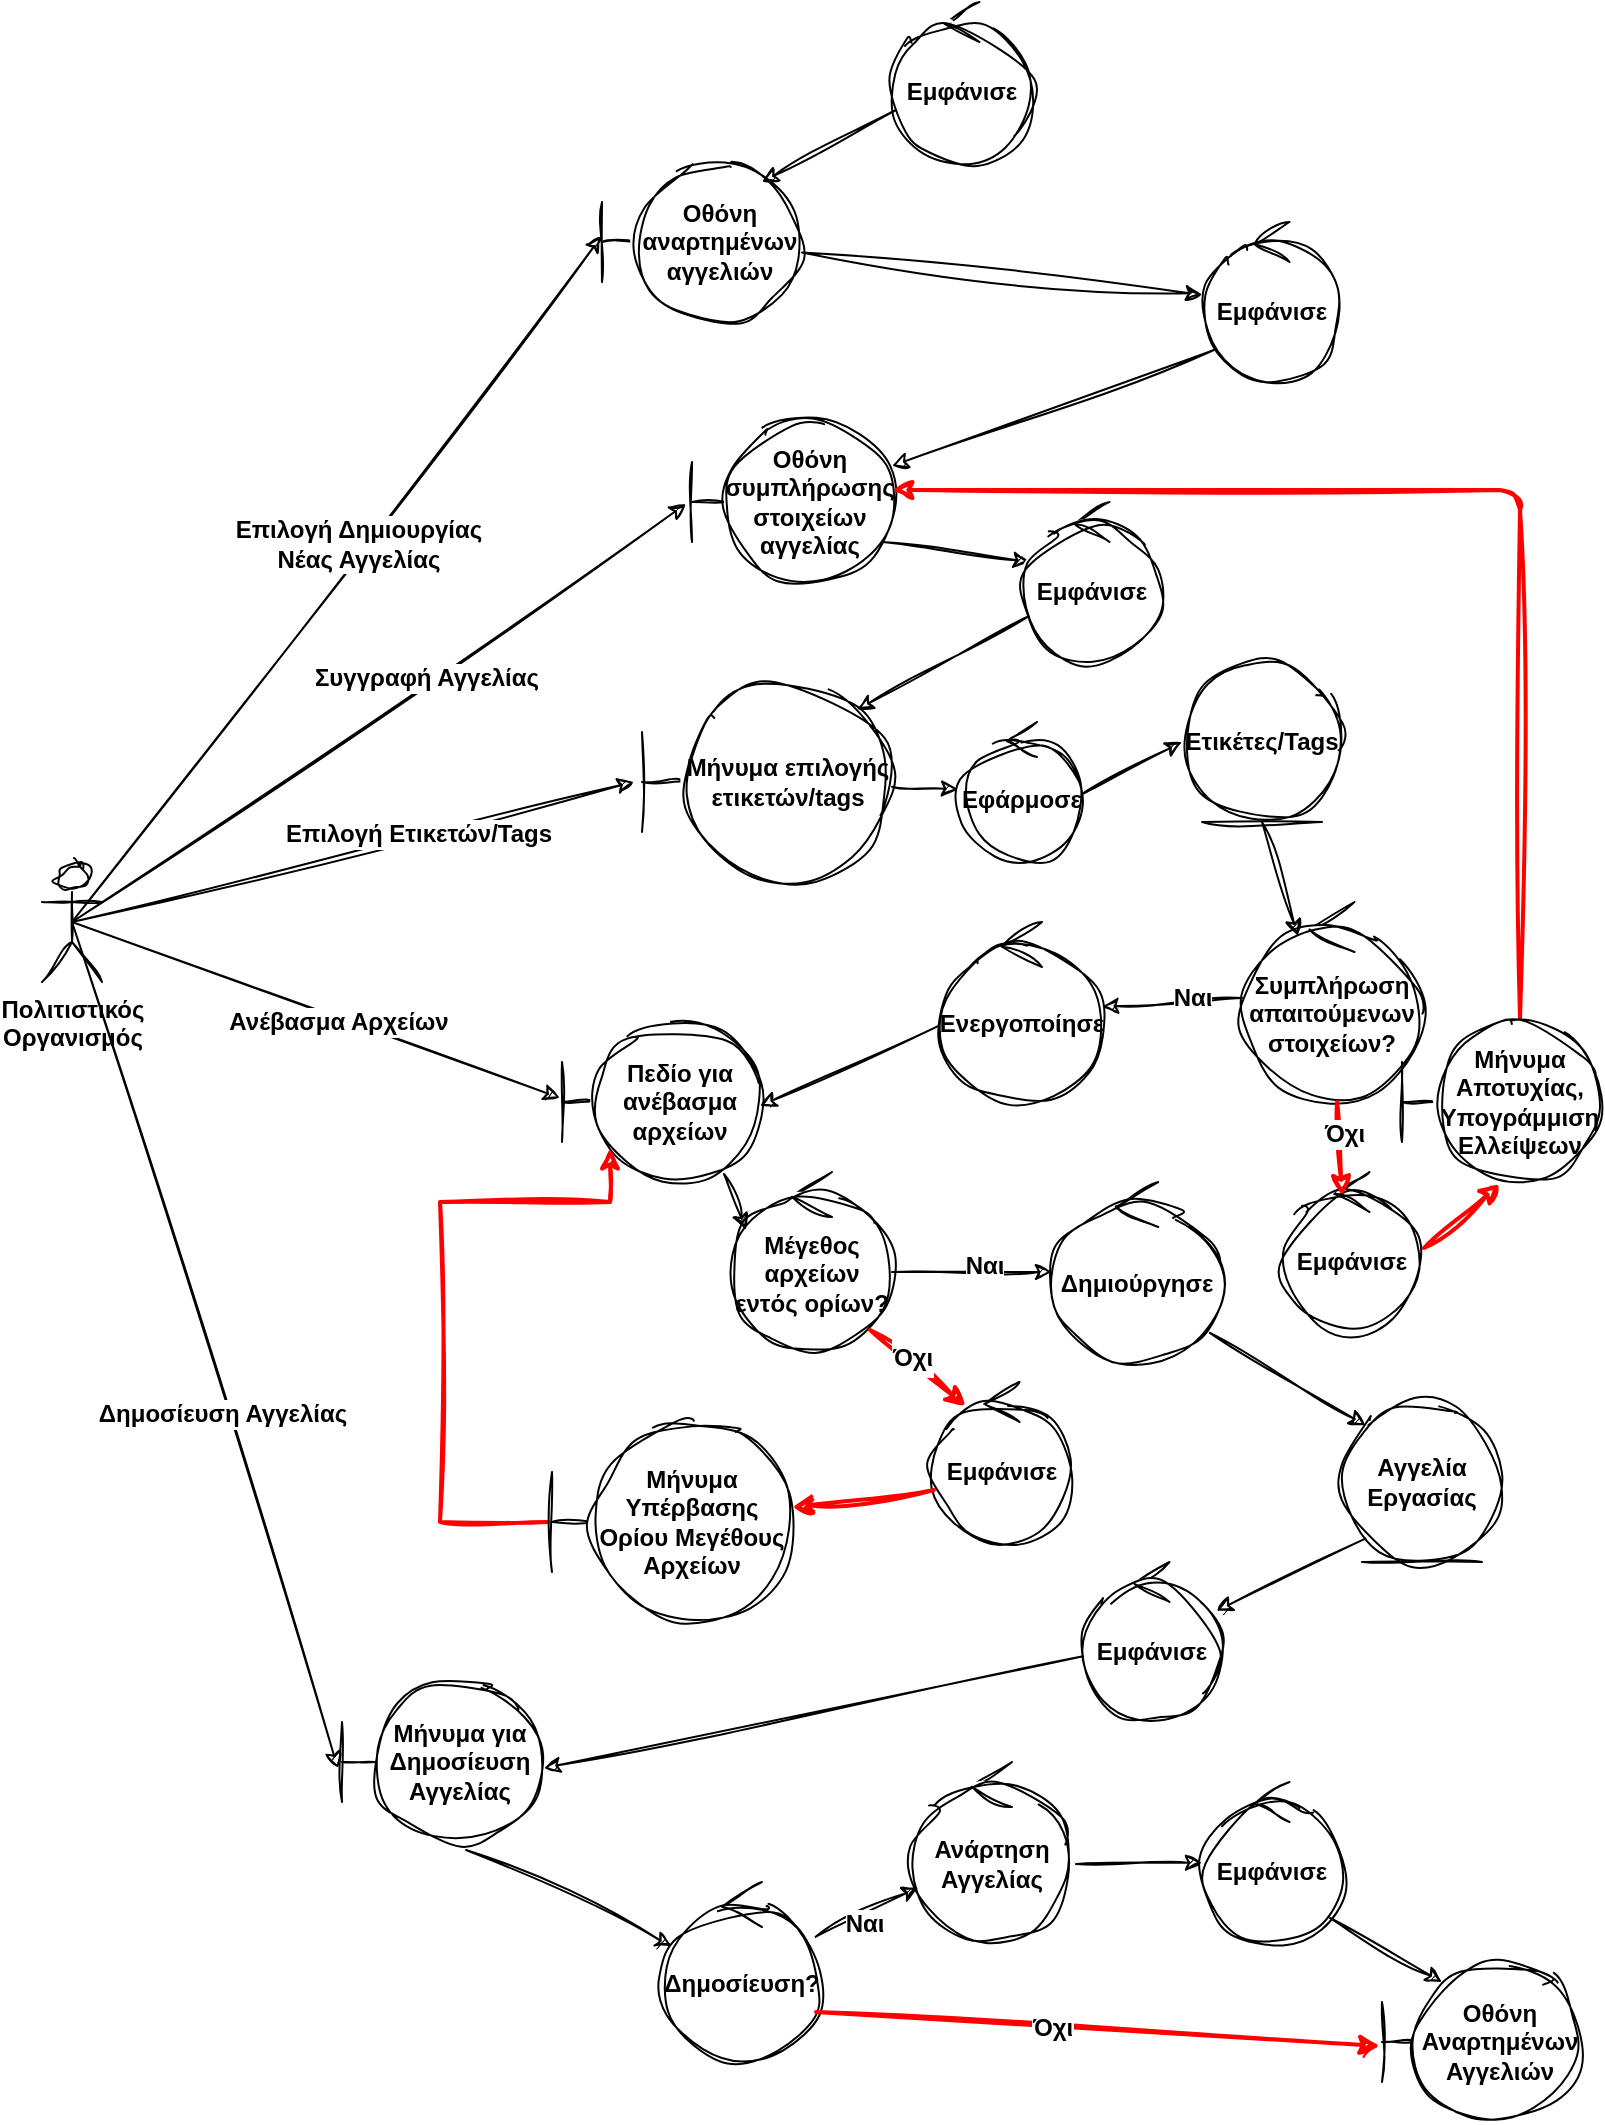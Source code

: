 <mxfile version="21.1.8" type="device">
  <diagram name="Page-1" id="hE9ssMhjJrDO1SPnjomx">
    <mxGraphModel dx="1434" dy="707" grid="1" gridSize="10" guides="1" tooltips="1" connect="1" arrows="1" fold="1" page="1" pageScale="1" pageWidth="850" pageHeight="1100" math="0" shadow="0">
      <root>
        <mxCell id="0" />
        <mxCell id="1" parent="0" />
        <mxCell id="BGifTTCd_8eWKmfKLKCY-4" value="Πολιτιστικός &lt;br&gt;Οργανισμός" style="shape=umlActor;verticalLabelPosition=bottom;verticalAlign=top;html=1;outlineConnect=0;rounded=1;labelBackgroundColor=default;sketch=1;curveFitting=1;jiggle=2;fontStyle=1;labelBorderColor=none;" parent="1" vertex="1">
          <mxGeometry x="50" y="450" width="30" height="60" as="geometry" />
        </mxCell>
        <mxCell id="BGifTTCd_8eWKmfKLKCY-9" value="Οθόνη αναρτημένων αγγελιών" style="shape=umlBoundary;whiteSpace=wrap;html=1;rounded=1;labelBackgroundColor=none;sketch=1;curveFitting=1;jiggle=2;fontStyle=1;labelBorderColor=none;" parent="1" vertex="1">
          <mxGeometry x="330" y="100" width="100" height="80" as="geometry" />
        </mxCell>
        <mxCell id="BGifTTCd_8eWKmfKLKCY-11" value="" style="endArrow=classic;html=1;rounded=1;exitX=0.5;exitY=0.5;exitDx=0;exitDy=0;exitPerimeter=0;entryX=0;entryY=0.463;entryDx=0;entryDy=0;entryPerimeter=0;labelBackgroundColor=none;fontColor=default;sketch=1;curveFitting=1;jiggle=2;fontStyle=1;labelBorderColor=none;" parent="1" source="BGifTTCd_8eWKmfKLKCY-4" target="BGifTTCd_8eWKmfKLKCY-9" edge="1">
          <mxGeometry width="50" height="50" relative="1" as="geometry">
            <mxPoint x="670" y="350" as="sourcePoint" />
            <mxPoint x="720" y="300" as="targetPoint" />
          </mxGeometry>
        </mxCell>
        <mxCell id="BGifTTCd_8eWKmfKLKCY-17" value="&lt;span style=&quot;font-size: 12px;&quot;&gt;Επιλογή Δημιουργίας&lt;br&gt;Νέας Αγγελίας&lt;br&gt;&lt;/span&gt;" style="edgeLabel;html=1;align=center;verticalAlign=middle;resizable=0;points=[];rounded=1;labelBackgroundColor=default;sketch=1;curveFitting=1;jiggle=2;fontStyle=1;labelBorderColor=none;" parent="BGifTTCd_8eWKmfKLKCY-11" vertex="1" connectable="0">
          <mxGeometry x="0.135" y="2" relative="1" as="geometry">
            <mxPoint x="-6" y="7" as="offset" />
          </mxGeometry>
        </mxCell>
        <mxCell id="BGifTTCd_8eWKmfKLKCY-12" value="Εμφάνισε" style="ellipse;shape=umlControl;whiteSpace=wrap;html=1;rounded=1;labelBackgroundColor=none;sketch=1;curveFitting=1;jiggle=2;fontStyle=1;labelBorderColor=none;" parent="1" vertex="1">
          <mxGeometry x="475" y="20" width="70" height="80" as="geometry" />
        </mxCell>
        <mxCell id="BGifTTCd_8eWKmfKLKCY-13" value="" style="endArrow=classic;html=1;rounded=1;exitX=0.029;exitY=0.675;exitDx=0;exitDy=0;exitPerimeter=0;labelBackgroundColor=none;fontColor=default;sketch=1;curveFitting=1;jiggle=2;fontStyle=1;labelBorderColor=none;" parent="1" source="BGifTTCd_8eWKmfKLKCY-12" edge="1">
          <mxGeometry width="50" height="50" relative="1" as="geometry">
            <mxPoint x="810" y="390" as="sourcePoint" />
            <mxPoint x="410" y="110" as="targetPoint" />
          </mxGeometry>
        </mxCell>
        <mxCell id="BGifTTCd_8eWKmfKLKCY-18" value="Εμφάνισε" style="ellipse;shape=umlControl;whiteSpace=wrap;html=1;rounded=1;labelBackgroundColor=none;sketch=1;curveFitting=1;jiggle=2;fontStyle=1;labelBorderColor=none;" parent="1" vertex="1">
          <mxGeometry x="630" y="130" width="70" height="80" as="geometry" />
        </mxCell>
        <mxCell id="BGifTTCd_8eWKmfKLKCY-19" value="" style="endArrow=classic;html=1;rounded=1;labelBackgroundColor=none;fontColor=default;sketch=1;curveFitting=1;jiggle=2;fontStyle=1;labelBorderColor=none;" parent="1" source="BGifTTCd_8eWKmfKLKCY-9" target="BGifTTCd_8eWKmfKLKCY-18" edge="1">
          <mxGeometry width="50" height="50" relative="1" as="geometry">
            <mxPoint x="740" y="360" as="sourcePoint" />
            <mxPoint x="790" y="310" as="targetPoint" />
          </mxGeometry>
        </mxCell>
        <mxCell id="BGifTTCd_8eWKmfKLKCY-20" value="Οθόνη συμπλήρωσης στοιχείων αγγελίας" style="shape=umlBoundary;whiteSpace=wrap;html=1;rounded=1;labelBackgroundColor=none;sketch=1;curveFitting=1;jiggle=2;fontStyle=1;labelBorderColor=none;" parent="1" vertex="1">
          <mxGeometry x="375" y="230" width="100" height="80" as="geometry" />
        </mxCell>
        <mxCell id="BGifTTCd_8eWKmfKLKCY-21" value="" style="endArrow=classic;html=1;rounded=1;exitX=0.086;exitY=0.8;exitDx=0;exitDy=0;exitPerimeter=0;labelBackgroundColor=none;fontColor=default;sketch=1;curveFitting=1;jiggle=2;fontStyle=1;labelBorderColor=none;" parent="1" source="BGifTTCd_8eWKmfKLKCY-18" target="BGifTTCd_8eWKmfKLKCY-20" edge="1">
          <mxGeometry width="50" height="50" relative="1" as="geometry">
            <mxPoint x="680" y="340" as="sourcePoint" />
            <mxPoint x="730" y="290" as="targetPoint" />
          </mxGeometry>
        </mxCell>
        <mxCell id="BGifTTCd_8eWKmfKLKCY-23" value="" style="endArrow=classic;html=1;rounded=1;exitX=0.5;exitY=0.5;exitDx=0;exitDy=0;exitPerimeter=0;entryX=-0.03;entryY=0.513;entryDx=0;entryDy=0;entryPerimeter=0;labelBackgroundColor=none;fontColor=default;sketch=1;curveFitting=1;jiggle=2;fontStyle=1;labelBorderColor=none;" parent="1" source="BGifTTCd_8eWKmfKLKCY-4" target="BGifTTCd_8eWKmfKLKCY-20" edge="1">
          <mxGeometry width="50" height="50" relative="1" as="geometry">
            <mxPoint x="680" y="340" as="sourcePoint" />
            <mxPoint x="730" y="290" as="targetPoint" />
          </mxGeometry>
        </mxCell>
        <mxCell id="BGifTTCd_8eWKmfKLKCY-24" value="&lt;font style=&quot;font-size: 12px;&quot;&gt;Συγγραφή Αγγελίας&lt;/font&gt;" style="edgeLabel;html=1;align=center;verticalAlign=middle;resizable=0;points=[];rounded=1;labelBackgroundColor=default;sketch=1;curveFitting=1;jiggle=2;fontStyle=1;labelBorderColor=none;" parent="BGifTTCd_8eWKmfKLKCY-23" vertex="1" connectable="0">
          <mxGeometry x="0.157" y="2" relative="1" as="geometry">
            <mxPoint as="offset" />
          </mxGeometry>
        </mxCell>
        <mxCell id="BGifTTCd_8eWKmfKLKCY-26" value="Μήνυμα επιλογής ετικετών/tags" style="shape=umlBoundary;whiteSpace=wrap;html=1;rounded=1;labelBackgroundColor=none;sketch=1;curveFitting=1;jiggle=2;fontStyle=1;labelBorderColor=none;" parent="1" vertex="1">
          <mxGeometry x="350" y="360" width="125" height="100" as="geometry" />
        </mxCell>
        <mxCell id="BGifTTCd_8eWKmfKLKCY-28" value="" style="endArrow=classic;html=1;rounded=1;exitX=0.95;exitY=0.75;exitDx=0;exitDy=0;exitPerimeter=0;entryX=0.057;entryY=0.375;entryDx=0;entryDy=0;entryPerimeter=0;labelBackgroundColor=none;fontColor=default;sketch=1;curveFitting=1;jiggle=2;fontStyle=1;labelBorderColor=none;" parent="1" source="BGifTTCd_8eWKmfKLKCY-20" target="BGifTTCd_8eWKmfKLKCY-40" edge="1">
          <mxGeometry width="50" height="50" relative="1" as="geometry">
            <mxPoint x="581.97" y="370" as="sourcePoint" />
            <mxPoint x="560" y="300" as="targetPoint" />
          </mxGeometry>
        </mxCell>
        <mxCell id="BGifTTCd_8eWKmfKLKCY-29" value="" style="endArrow=classic;html=1;rounded=1;entryX=-0.032;entryY=0.5;entryDx=0;entryDy=0;entryPerimeter=0;exitX=0.5;exitY=0.5;exitDx=0;exitDy=0;exitPerimeter=0;labelBackgroundColor=none;fontColor=default;sketch=1;curveFitting=1;jiggle=2;fontStyle=1;labelBorderColor=none;" parent="1" source="BGifTTCd_8eWKmfKLKCY-4" target="BGifTTCd_8eWKmfKLKCY-26" edge="1">
          <mxGeometry width="50" height="50" relative="1" as="geometry">
            <mxPoint x="360" y="550" as="sourcePoint" />
            <mxPoint x="410" y="500" as="targetPoint" />
          </mxGeometry>
        </mxCell>
        <mxCell id="BGifTTCd_8eWKmfKLKCY-30" value="&lt;font style=&quot;font-size: 12px;&quot;&gt;Επιλογή Ετικετών/Tags&lt;/font&gt;" style="edgeLabel;html=1;align=center;verticalAlign=middle;resizable=0;points=[];rounded=1;labelBackgroundColor=default;sketch=1;curveFitting=1;jiggle=2;fontStyle=1;labelBorderColor=none;" parent="BGifTTCd_8eWKmfKLKCY-29" vertex="1" connectable="0">
          <mxGeometry x="0.233" y="1" relative="1" as="geometry">
            <mxPoint as="offset" />
          </mxGeometry>
        </mxCell>
        <mxCell id="BGifTTCd_8eWKmfKLKCY-31" value="Συμπλήρωση απαιτούμενων στοιχείων?" style="ellipse;shape=umlControl;whiteSpace=wrap;html=1;rounded=1;labelBackgroundColor=none;sketch=1;curveFitting=1;jiggle=2;fontStyle=1;labelBorderColor=none;" parent="1" vertex="1">
          <mxGeometry x="650" y="470" width="90" height="100" as="geometry" />
        </mxCell>
        <mxCell id="BGifTTCd_8eWKmfKLKCY-32" value="" style="endArrow=classic;html=1;rounded=1;labelBackgroundColor=none;fontColor=default;sketch=1;curveFitting=1;jiggle=2;fontStyle=1;labelBorderColor=none;entryX=-0.033;entryY=0.48;entryDx=0;entryDy=0;entryPerimeter=0;" parent="1" source="BGifTTCd_8eWKmfKLKCY-26" target="zKwYNfhKX217E5rTL9SB-1" edge="1">
          <mxGeometry width="50" height="50" relative="1" as="geometry">
            <mxPoint x="360" y="530" as="sourcePoint" />
            <mxPoint x="510" y="420" as="targetPoint" />
          </mxGeometry>
        </mxCell>
        <mxCell id="BGifTTCd_8eWKmfKLKCY-33" value="Πεδίο για ανέβασμα αρχείων" style="shape=umlBoundary;whiteSpace=wrap;html=1;rounded=1;labelBackgroundColor=none;sketch=1;curveFitting=1;jiggle=2;fontStyle=1;labelBorderColor=none;" parent="1" vertex="1">
          <mxGeometry x="310" y="530" width="100" height="80" as="geometry" />
        </mxCell>
        <mxCell id="BGifTTCd_8eWKmfKLKCY-34" value="" style="endArrow=classic;html=1;rounded=1;exitX=0;exitY=0.48;exitDx=0;exitDy=0;exitPerimeter=0;labelBackgroundColor=none;fontColor=default;sketch=1;curveFitting=1;jiggle=2;fontStyle=1;labelBorderColor=none;" parent="1" source="BGifTTCd_8eWKmfKLKCY-31" target="BGifTTCd_8eWKmfKLKCY-38" edge="1">
          <mxGeometry width="50" height="50" relative="1" as="geometry">
            <mxPoint x="360" y="430" as="sourcePoint" />
            <mxPoint x="500" y="480" as="targetPoint" />
          </mxGeometry>
        </mxCell>
        <mxCell id="BGifTTCd_8eWKmfKLKCY-35" value="&lt;font style=&quot;font-size: 12px;&quot;&gt;Ναι&lt;/font&gt;" style="edgeLabel;html=1;align=center;verticalAlign=middle;resizable=0;points=[];rounded=1;labelBackgroundColor=default;sketch=1;curveFitting=1;jiggle=2;fontStyle=1;labelBorderColor=none;" parent="BGifTTCd_8eWKmfKLKCY-34" vertex="1" connectable="0">
          <mxGeometry x="-0.283" y="-2" relative="1" as="geometry">
            <mxPoint as="offset" />
          </mxGeometry>
        </mxCell>
        <mxCell id="BGifTTCd_8eWKmfKLKCY-36" value="" style="endArrow=classic;html=1;rounded=1;entryX=-0.01;entryY=0.475;entryDx=0;entryDy=0;entryPerimeter=0;exitX=0.5;exitY=0.5;exitDx=0;exitDy=0;exitPerimeter=0;labelBackgroundColor=none;fontColor=default;sketch=1;curveFitting=1;jiggle=2;fontStyle=1;labelBorderColor=none;" parent="1" source="BGifTTCd_8eWKmfKLKCY-4" target="BGifTTCd_8eWKmfKLKCY-33" edge="1">
          <mxGeometry width="50" height="50" relative="1" as="geometry">
            <mxPoint x="70" y="370" as="sourcePoint" />
            <mxPoint x="410" y="380" as="targetPoint" />
          </mxGeometry>
        </mxCell>
        <mxCell id="BGifTTCd_8eWKmfKLKCY-37" value="&lt;font style=&quot;font-size: 12px;&quot;&gt;Ανέβασμα Αρχείων&lt;/font&gt;" style="edgeLabel;html=1;align=center;verticalAlign=middle;resizable=0;points=[];rounded=1;labelBackgroundColor=default;sketch=1;curveFitting=1;jiggle=2;fontStyle=1;labelBorderColor=none;" parent="BGifTTCd_8eWKmfKLKCY-36" vertex="1" connectable="0">
          <mxGeometry x="0.092" y="-2" relative="1" as="geometry">
            <mxPoint as="offset" />
          </mxGeometry>
        </mxCell>
        <mxCell id="BGifTTCd_8eWKmfKLKCY-38" value="Ενεργοποίησε" style="ellipse;shape=umlControl;whiteSpace=wrap;html=1;rounded=1;labelBackgroundColor=none;sketch=1;curveFitting=1;jiggle=2;fontStyle=1;labelBorderColor=none;" parent="1" vertex="1">
          <mxGeometry x="500" y="480" width="80" height="90" as="geometry" />
        </mxCell>
        <mxCell id="BGifTTCd_8eWKmfKLKCY-39" value="" style="endArrow=classic;html=1;rounded=1;exitX=-0.025;exitY=0.578;exitDx=0;exitDy=0;exitPerimeter=0;entryX=0.99;entryY=0.525;entryDx=0;entryDy=0;entryPerimeter=0;labelBackgroundColor=none;fontColor=default;sketch=1;curveFitting=1;jiggle=2;fontStyle=1;labelBorderColor=none;" parent="1" source="BGifTTCd_8eWKmfKLKCY-38" target="BGifTTCd_8eWKmfKLKCY-33" edge="1">
          <mxGeometry width="50" height="50" relative="1" as="geometry">
            <mxPoint x="360" y="440" as="sourcePoint" />
            <mxPoint x="410" y="390" as="targetPoint" />
          </mxGeometry>
        </mxCell>
        <mxCell id="BGifTTCd_8eWKmfKLKCY-40" value="Εμφάνισε" style="ellipse;shape=umlControl;whiteSpace=wrap;html=1;rounded=1;labelBackgroundColor=none;sketch=1;curveFitting=1;jiggle=2;fontStyle=1;labelBorderColor=none;" parent="1" vertex="1">
          <mxGeometry x="540" y="270" width="70" height="80" as="geometry" />
        </mxCell>
        <mxCell id="BGifTTCd_8eWKmfKLKCY-41" value="" style="endArrow=classic;html=1;rounded=1;entryX=0.86;entryY=0.138;entryDx=0;entryDy=0;entryPerimeter=0;labelBackgroundColor=none;fontColor=default;sketch=1;curveFitting=1;jiggle=2;fontStyle=1;labelBorderColor=none;" parent="1" source="BGifTTCd_8eWKmfKLKCY-40" target="BGifTTCd_8eWKmfKLKCY-26" edge="1">
          <mxGeometry width="50" height="50" relative="1" as="geometry">
            <mxPoint x="360" y="440" as="sourcePoint" />
            <mxPoint x="410" y="390" as="targetPoint" />
          </mxGeometry>
        </mxCell>
        <mxCell id="BGifTTCd_8eWKmfKLKCY-42" value="Μέγεθος αρχείων εντός ορίων?" style="ellipse;shape=umlControl;whiteSpace=wrap;html=1;rounded=1;labelBackgroundColor=none;sketch=1;curveFitting=1;jiggle=2;fontStyle=1;labelBorderColor=none;" parent="1" vertex="1">
          <mxGeometry x="395" y="605" width="80" height="90" as="geometry" />
        </mxCell>
        <mxCell id="BGifTTCd_8eWKmfKLKCY-44" value="" style="endArrow=classic;html=1;rounded=1;exitX=0.81;exitY=0.95;exitDx=0;exitDy=0;exitPerimeter=0;entryX=0.088;entryY=0.322;entryDx=0;entryDy=0;entryPerimeter=0;labelBackgroundColor=none;fontColor=default;sketch=1;curveFitting=1;jiggle=2;fontStyle=1;labelBorderColor=none;" parent="1" source="BGifTTCd_8eWKmfKLKCY-33" target="BGifTTCd_8eWKmfKLKCY-42" edge="1">
          <mxGeometry width="50" height="50" relative="1" as="geometry">
            <mxPoint x="360" y="520" as="sourcePoint" />
            <mxPoint x="410" y="470" as="targetPoint" />
          </mxGeometry>
        </mxCell>
        <mxCell id="BGifTTCd_8eWKmfKLKCY-46" value="&lt;font style=&quot;font-size: 12px;&quot;&gt;Αγγελία Εργασίας&lt;/font&gt;" style="ellipse;shape=umlEntity;whiteSpace=wrap;html=1;fontFamily=Helvetica;fontSize=11;rounded=1;labelBackgroundColor=none;sketch=1;curveFitting=1;jiggle=2;fontStyle=1;labelBorderColor=none;" parent="1" vertex="1">
          <mxGeometry x="700" y="720" width="80" height="80" as="geometry" />
        </mxCell>
        <mxCell id="BGifTTCd_8eWKmfKLKCY-47" value="" style="endArrow=classic;html=1;rounded=1;exitX=0.929;exitY=0.838;exitDx=0;exitDy=0;exitPerimeter=0;entryX=0;entryY=0;entryDx=0;entryDy=0;labelBackgroundColor=none;fontColor=default;sketch=1;curveFitting=1;jiggle=2;fontStyle=1;labelBorderColor=none;" parent="1" source="BGifTTCd_8eWKmfKLKCY-49" target="BGifTTCd_8eWKmfKLKCY-46" edge="1">
          <mxGeometry width="50" height="50" relative="1" as="geometry">
            <mxPoint x="625" y="655" as="sourcePoint" />
            <mxPoint x="675" y="605" as="targetPoint" />
          </mxGeometry>
        </mxCell>
        <mxCell id="BGifTTCd_8eWKmfKLKCY-49" value="Δημιούργησε" style="ellipse;shape=umlControl;whiteSpace=wrap;html=1;rounded=1;labelBackgroundColor=none;sketch=1;curveFitting=1;jiggle=2;fontStyle=1;labelBorderColor=none;" parent="1" vertex="1">
          <mxGeometry x="555" y="610" width="85" height="90" as="geometry" />
        </mxCell>
        <mxCell id="BGifTTCd_8eWKmfKLKCY-50" value="" style="endArrow=classic;html=1;rounded=1;exitX=1;exitY=0.556;exitDx=0;exitDy=0;exitPerimeter=0;labelBackgroundColor=none;fontColor=default;sketch=1;curveFitting=1;jiggle=2;fontStyle=1;labelBorderColor=none;" parent="1" source="BGifTTCd_8eWKmfKLKCY-42" target="BGifTTCd_8eWKmfKLKCY-49" edge="1">
          <mxGeometry width="50" height="50" relative="1" as="geometry">
            <mxPoint x="505" y="655" as="sourcePoint" />
            <mxPoint x="555" y="605" as="targetPoint" />
          </mxGeometry>
        </mxCell>
        <mxCell id="BGifTTCd_8eWKmfKLKCY-51" value="Εμφάνισε" style="ellipse;shape=umlControl;whiteSpace=wrap;html=1;rounded=1;labelBackgroundColor=none;sketch=1;curveFitting=1;jiggle=2;fontStyle=1;labelBorderColor=none;" parent="1" vertex="1">
          <mxGeometry x="570" y="800" width="70" height="80" as="geometry" />
        </mxCell>
        <mxCell id="BGifTTCd_8eWKmfKLKCY-52" value="Μήνυμα για Δημοσίευση Αγγελίας" style="shape=umlBoundary;whiteSpace=wrap;html=1;rounded=1;labelBackgroundColor=none;sketch=1;curveFitting=1;jiggle=2;fontStyle=1;labelBorderColor=none;" parent="1" vertex="1">
          <mxGeometry x="200" y="860" width="100" height="80" as="geometry" />
        </mxCell>
        <mxCell id="BGifTTCd_8eWKmfKLKCY-53" value="" style="endArrow=classic;html=1;rounded=1;exitX=0;exitY=1;exitDx=0;exitDy=0;labelBackgroundColor=none;fontColor=default;sketch=1;curveFitting=1;jiggle=2;fontStyle=1;labelBorderColor=none;" parent="1" source="BGifTTCd_8eWKmfKLKCY-46" target="BGifTTCd_8eWKmfKLKCY-51" edge="1">
          <mxGeometry width="50" height="50" relative="1" as="geometry">
            <mxPoint x="360" y="750" as="sourcePoint" />
            <mxPoint x="410" y="700" as="targetPoint" />
          </mxGeometry>
        </mxCell>
        <mxCell id="BGifTTCd_8eWKmfKLKCY-54" value="" style="endArrow=classic;html=1;rounded=1;entryX=1.01;entryY=0.538;entryDx=0;entryDy=0;entryPerimeter=0;labelBackgroundColor=none;fontColor=default;sketch=1;curveFitting=1;jiggle=2;fontStyle=1;labelBorderColor=none;" parent="1" source="BGifTTCd_8eWKmfKLKCY-51" target="BGifTTCd_8eWKmfKLKCY-52" edge="1">
          <mxGeometry width="50" height="50" relative="1" as="geometry">
            <mxPoint x="360" y="750" as="sourcePoint" />
            <mxPoint x="410" y="700" as="targetPoint" />
          </mxGeometry>
        </mxCell>
        <mxCell id="BGifTTCd_8eWKmfKLKCY-55" value="" style="endArrow=classic;html=1;rounded=1;exitX=0.5;exitY=0.5;exitDx=0;exitDy=0;exitPerimeter=0;entryX=-0.02;entryY=0.538;entryDx=0;entryDy=0;entryPerimeter=0;labelBackgroundColor=none;fontColor=default;sketch=1;curveFitting=1;jiggle=2;fontStyle=1;labelBorderColor=none;" parent="1" source="BGifTTCd_8eWKmfKLKCY-4" target="BGifTTCd_8eWKmfKLKCY-52" edge="1">
          <mxGeometry width="50" height="50" relative="1" as="geometry">
            <mxPoint x="360" y="700" as="sourcePoint" />
            <mxPoint x="410" y="650" as="targetPoint" />
          </mxGeometry>
        </mxCell>
        <mxCell id="BGifTTCd_8eWKmfKLKCY-56" value="&lt;font style=&quot;font-size: 12px;&quot;&gt;Δημοσίευση Αγγελίας&lt;/font&gt;" style="edgeLabel;html=1;align=center;verticalAlign=middle;resizable=0;points=[];rounded=1;labelBackgroundColor=default;sketch=1;curveFitting=1;jiggle=2;fontStyle=1;labelBorderColor=none;" parent="BGifTTCd_8eWKmfKLKCY-55" vertex="1" connectable="0">
          <mxGeometry x="0.157" y="-2" relative="1" as="geometry">
            <mxPoint as="offset" />
          </mxGeometry>
        </mxCell>
        <mxCell id="BGifTTCd_8eWKmfKLKCY-57" value="Δημοσίευση?" style="ellipse;shape=umlControl;whiteSpace=wrap;html=1;rounded=1;labelBackgroundColor=none;sketch=1;curveFitting=1;jiggle=2;fontStyle=1;labelBorderColor=none;" parent="1" vertex="1">
          <mxGeometry x="360" y="960" width="80" height="90" as="geometry" />
        </mxCell>
        <mxCell id="BGifTTCd_8eWKmfKLKCY-58" value="" style="endArrow=classic;html=1;rounded=1;exitX=0.62;exitY=1.05;exitDx=0;exitDy=0;exitPerimeter=0;entryX=0.063;entryY=0.356;entryDx=0;entryDy=0;entryPerimeter=0;labelBackgroundColor=none;fontColor=default;sketch=1;curveFitting=1;jiggle=2;fontStyle=1;labelBorderColor=none;" parent="1" source="BGifTTCd_8eWKmfKLKCY-52" target="BGifTTCd_8eWKmfKLKCY-57" edge="1">
          <mxGeometry width="50" height="50" relative="1" as="geometry">
            <mxPoint x="360" y="840" as="sourcePoint" />
            <mxPoint x="410" y="790" as="targetPoint" />
          </mxGeometry>
        </mxCell>
        <mxCell id="BGifTTCd_8eWKmfKLKCY-59" value="Ανάρτηση Αγγελίας" style="ellipse;shape=umlControl;whiteSpace=wrap;html=1;rounded=1;labelBackgroundColor=none;sketch=1;curveFitting=1;jiggle=2;fontStyle=1;labelBorderColor=none;" parent="1" vertex="1">
          <mxGeometry x="485" y="900" width="80" height="90" as="geometry" />
        </mxCell>
        <mxCell id="BGifTTCd_8eWKmfKLKCY-60" value="" style="endArrow=classic;html=1;rounded=1;labelBackgroundColor=none;fontColor=default;sketch=1;curveFitting=1;jiggle=2;fontStyle=1;labelBorderColor=none;" parent="1" source="BGifTTCd_8eWKmfKLKCY-57" target="BGifTTCd_8eWKmfKLKCY-59" edge="1">
          <mxGeometry width="50" height="50" relative="1" as="geometry">
            <mxPoint x="360" y="820" as="sourcePoint" />
            <mxPoint x="410" y="770" as="targetPoint" />
          </mxGeometry>
        </mxCell>
        <mxCell id="BGifTTCd_8eWKmfKLKCY-62" value="&lt;font style=&quot;font-size: 12px;&quot;&gt;Ναι&lt;/font&gt;" style="edgeLabel;html=1;align=center;verticalAlign=middle;resizable=0;points=[];rounded=1;labelBackgroundColor=default;sketch=1;curveFitting=1;jiggle=2;fontStyle=1;labelBorderColor=none;" parent="BGifTTCd_8eWKmfKLKCY-60" vertex="1" connectable="0">
          <mxGeometry x="-0.491" relative="1" as="geometry">
            <mxPoint x="11" as="offset" />
          </mxGeometry>
        </mxCell>
        <mxCell id="BGifTTCd_8eWKmfKLKCY-64" value="Εμφάνισε" style="ellipse;shape=umlControl;whiteSpace=wrap;html=1;rounded=1;labelBackgroundColor=none;sketch=1;curveFitting=1;jiggle=2;fontStyle=1;labelBorderColor=none;" parent="1" vertex="1">
          <mxGeometry x="630" y="910" width="70" height="80" as="geometry" />
        </mxCell>
        <mxCell id="BGifTTCd_8eWKmfKLKCY-65" value="" style="endArrow=classic;html=1;rounded=1;exitX=1.025;exitY=0.567;exitDx=0;exitDy=0;exitPerimeter=0;labelBackgroundColor=none;fontColor=default;sketch=1;curveFitting=1;jiggle=2;fontStyle=1;labelBorderColor=none;" parent="1" source="BGifTTCd_8eWKmfKLKCY-59" target="BGifTTCd_8eWKmfKLKCY-64" edge="1">
          <mxGeometry width="50" height="50" relative="1" as="geometry">
            <mxPoint x="360" y="930" as="sourcePoint" />
            <mxPoint x="410" y="880" as="targetPoint" />
          </mxGeometry>
        </mxCell>
        <mxCell id="BGifTTCd_8eWKmfKLKCY-66" value="Οθόνη Αναρτημένων Αγγελιών" style="shape=umlBoundary;whiteSpace=wrap;html=1;rounded=1;labelBackgroundColor=none;sketch=1;curveFitting=1;jiggle=2;fontStyle=1;labelBorderColor=none;" parent="1" vertex="1">
          <mxGeometry x="720" y="1000" width="100" height="80" as="geometry" />
        </mxCell>
        <mxCell id="BGifTTCd_8eWKmfKLKCY-67" value="" style="endArrow=classic;html=1;rounded=1;exitX=0.914;exitY=0.85;exitDx=0;exitDy=0;exitPerimeter=0;entryX=0.3;entryY=0.125;entryDx=0;entryDy=0;entryPerimeter=0;labelBackgroundColor=none;fontColor=default;sketch=1;curveFitting=1;jiggle=2;fontStyle=1;labelBorderColor=none;" parent="1" source="BGifTTCd_8eWKmfKLKCY-64" target="BGifTTCd_8eWKmfKLKCY-66" edge="1">
          <mxGeometry width="50" height="50" relative="1" as="geometry">
            <mxPoint x="360" y="910" as="sourcePoint" />
            <mxPoint x="410" y="860" as="targetPoint" />
          </mxGeometry>
        </mxCell>
        <mxCell id="BGifTTCd_8eWKmfKLKCY-68" value="Εμφάνισε" style="ellipse;shape=umlControl;whiteSpace=wrap;html=1;rounded=1;labelBackgroundColor=none;sketch=1;curveFitting=1;jiggle=2;fontStyle=1;labelBorderColor=none;" parent="1" vertex="1">
          <mxGeometry x="670" y="605" width="70" height="80" as="geometry" />
        </mxCell>
        <mxCell id="BGifTTCd_8eWKmfKLKCY-73" style="edgeStyle=orthogonalEdgeStyle;rounded=1;orthogonalLoop=1;jettySize=auto;html=1;entryX=1;entryY=0.425;entryDx=0;entryDy=0;entryPerimeter=0;strokeWidth=2;labelBackgroundColor=none;fontColor=default;sketch=1;curveFitting=1;jiggle=2;fontStyle=1;labelBorderColor=none;exitX=0.59;exitY=-0.025;exitDx=0;exitDy=0;exitPerimeter=0;strokeColor=#FF0000;" parent="1" source="BGifTTCd_8eWKmfKLKCY-69" target="BGifTTCd_8eWKmfKLKCY-20" edge="1">
          <mxGeometry relative="1" as="geometry">
            <Array as="points">
              <mxPoint x="789" y="264" />
            </Array>
          </mxGeometry>
        </mxCell>
        <mxCell id="BGifTTCd_8eWKmfKLKCY-69" value="Μήνυμα Αποτυχίας, Υπογράμμιση Ελλείψεων" style="shape=umlBoundary;whiteSpace=wrap;html=1;rounded=1;labelBackgroundColor=none;sketch=1;curveFitting=1;jiggle=2;fontStyle=1;labelBorderColor=none;" parent="1" vertex="1">
          <mxGeometry x="730" y="530" width="100" height="80" as="geometry" />
        </mxCell>
        <mxCell id="BGifTTCd_8eWKmfKLKCY-70" value="" style="endArrow=classic;html=1;rounded=1;entryX=0.429;entryY=0.15;entryDx=0;entryDy=0;entryPerimeter=0;labelBackgroundColor=none;fontColor=default;sketch=1;curveFitting=1;jiggle=2;fontStyle=1;labelBorderColor=none;strokeColor=#FF0000;strokeWidth=2;" parent="1" source="BGifTTCd_8eWKmfKLKCY-31" target="BGifTTCd_8eWKmfKLKCY-68" edge="1">
          <mxGeometry width="50" height="50" relative="1" as="geometry">
            <mxPoint x="714" y="454" as="sourcePoint" />
            <mxPoint x="410" y="410" as="targetPoint" />
          </mxGeometry>
        </mxCell>
        <mxCell id="BGifTTCd_8eWKmfKLKCY-72" value="&lt;font style=&quot;font-size: 12px;&quot;&gt;Όχι&lt;/font&gt;" style="edgeLabel;html=1;align=center;verticalAlign=middle;resizable=0;points=[];rounded=1;labelBackgroundColor=default;sketch=1;curveFitting=1;jiggle=2;fontStyle=1;labelBorderColor=none;" parent="BGifTTCd_8eWKmfKLKCY-70" vertex="1" connectable="0">
          <mxGeometry x="-0.32" y="2" relative="1" as="geometry">
            <mxPoint as="offset" />
          </mxGeometry>
        </mxCell>
        <mxCell id="BGifTTCd_8eWKmfKLKCY-71" value="" style="endArrow=classic;html=1;rounded=1;labelBackgroundColor=none;fontColor=default;sketch=1;curveFitting=1;jiggle=2;fontStyle=1;labelBorderColor=none;strokeColor=#FF0000;strokeWidth=2;exitX=1.014;exitY=0.475;exitDx=0;exitDy=0;exitPerimeter=0;entryX=0.49;entryY=1.013;entryDx=0;entryDy=0;entryPerimeter=0;" parent="1" source="BGifTTCd_8eWKmfKLKCY-68" edge="1" target="BGifTTCd_8eWKmfKLKCY-69">
          <mxGeometry width="50" height="50" relative="1" as="geometry">
            <mxPoint x="360" y="460" as="sourcePoint" />
            <mxPoint x="730" y="570" as="targetPoint" />
          </mxGeometry>
        </mxCell>
        <mxCell id="BGifTTCd_8eWKmfKLKCY-75" value="&lt;font style=&quot;font-size: 12px;&quot;&gt;Ναι&lt;/font&gt;" style="edgeLabel;html=1;align=center;verticalAlign=middle;resizable=0;points=[];rounded=1;labelBackgroundColor=default;sketch=1;curveFitting=1;jiggle=2;fontStyle=1;labelBorderColor=none;" parent="1" vertex="1" connectable="0">
          <mxGeometry x="599.996" y="509.999" as="geometry">
            <mxPoint x="-79" y="142" as="offset" />
          </mxGeometry>
        </mxCell>
        <mxCell id="BGifTTCd_8eWKmfKLKCY-76" value="Εμφάνισε" style="ellipse;shape=umlControl;whiteSpace=wrap;html=1;rounded=1;labelBackgroundColor=none;sketch=1;curveFitting=1;jiggle=2;fontStyle=1;labelBorderColor=none;" parent="1" vertex="1">
          <mxGeometry x="495" y="710" width="70" height="80" as="geometry" />
        </mxCell>
        <mxCell id="BGifTTCd_8eWKmfKLKCY-82" style="edgeStyle=orthogonalEdgeStyle;rounded=0;sketch=1;hachureGap=4;jiggle=2;curveFitting=1;orthogonalLoop=1;jettySize=auto;html=1;entryX=0.25;entryY=0.788;entryDx=0;entryDy=0;entryPerimeter=0;fontFamily=Architects Daughter;fontSource=https%3A%2F%2Ffonts.googleapis.com%2Fcss%3Ffamily%3DArchitects%2BDaughter;fontSize=16;exitX=-0.008;exitY=0.5;exitDx=0;exitDy=0;exitPerimeter=0;strokeWidth=2;strokeColor=#FF0000;" parent="1" edge="1">
          <mxGeometry relative="1" as="geometry">
            <mxPoint x="303.04" y="780" as="sourcePoint" />
            <mxPoint x="334" y="593.04" as="targetPoint" />
            <Array as="points">
              <mxPoint x="249" y="780" />
              <mxPoint x="249" y="620" />
              <mxPoint x="334" y="620" />
            </Array>
          </mxGeometry>
        </mxCell>
        <mxCell id="BGifTTCd_8eWKmfKLKCY-77" value="Μήνυμα Υπέρβασης Ορίου Μεγέθους Αρχείων" style="shape=umlBoundary;whiteSpace=wrap;html=1;rounded=1;labelBackgroundColor=none;sketch=1;curveFitting=1;jiggle=2;fontStyle=1;labelBorderColor=none;" parent="1" vertex="1">
          <mxGeometry x="305" y="730" width="120" height="100" as="geometry" />
        </mxCell>
        <mxCell id="BGifTTCd_8eWKmfKLKCY-78" value="" style="endArrow=classic;html=1;rounded=0;sketch=1;hachureGap=4;jiggle=2;curveFitting=1;fontFamily=Architects Daughter;fontSource=https%3A%2F%2Ffonts.googleapis.com%2Fcss%3Ffamily%3DArchitects%2BDaughter;fontSize=16;exitX=0.863;exitY=0.878;exitDx=0;exitDy=0;exitPerimeter=0;entryX=0.243;entryY=0.15;entryDx=0;entryDy=0;entryPerimeter=0;strokeColor=#FF0000;strokeWidth=2;" parent="1" source="BGifTTCd_8eWKmfKLKCY-42" target="BGifTTCd_8eWKmfKLKCY-76" edge="1">
          <mxGeometry width="50" height="50" relative="1" as="geometry">
            <mxPoint x="280" y="750" as="sourcePoint" />
            <mxPoint x="330" y="700" as="targetPoint" />
          </mxGeometry>
        </mxCell>
        <mxCell id="BGifTTCd_8eWKmfKLKCY-80" value="&lt;font face=&quot;Helvetica&quot; style=&quot;font-size: 12px;&quot;&gt;Όχι&lt;/font&gt;" style="edgeLabel;html=1;align=center;verticalAlign=middle;resizable=0;points=[];fontSize=20;fontFamily=Architects Daughter;fontStyle=1" parent="BGifTTCd_8eWKmfKLKCY-78" vertex="1" connectable="0">
          <mxGeometry x="-0.455" y="3" relative="1" as="geometry">
            <mxPoint x="6" y="3" as="offset" />
          </mxGeometry>
        </mxCell>
        <mxCell id="BGifTTCd_8eWKmfKLKCY-79" value="" style="endArrow=classic;html=1;rounded=0;sketch=1;hachureGap=4;jiggle=2;curveFitting=1;fontFamily=Architects Daughter;fontSource=https%3A%2F%2Ffonts.googleapis.com%2Fcss%3Ffamily%3DArchitects%2BDaughter;fontSize=16;exitX=0.014;exitY=0.675;exitDx=0;exitDy=0;exitPerimeter=0;strokeWidth=2;strokeColor=#FF0000;" parent="1" source="BGifTTCd_8eWKmfKLKCY-76" target="BGifTTCd_8eWKmfKLKCY-77" edge="1">
          <mxGeometry width="50" height="50" relative="1" as="geometry">
            <mxPoint x="503" y="776" as="sourcePoint" />
            <mxPoint x="330" y="700" as="targetPoint" />
          </mxGeometry>
        </mxCell>
        <mxCell id="BGifTTCd_8eWKmfKLKCY-84" value="" style="endArrow=classic;html=1;rounded=0;sketch=1;hachureGap=4;jiggle=2;curveFitting=1;fontFamily=Architects Daughter;fontSource=https%3A%2F%2Ffonts.googleapis.com%2Fcss%3Ffamily%3DArchitects%2BDaughter;fontSize=16;exitX=0.963;exitY=0.722;exitDx=0;exitDy=0;exitPerimeter=0;fontStyle=1;entryX=-0.01;entryY=0.525;entryDx=0;entryDy=0;entryPerimeter=0;strokeColor=#FF0000;strokeWidth=2;" parent="1" source="BGifTTCd_8eWKmfKLKCY-57" target="BGifTTCd_8eWKmfKLKCY-66" edge="1">
          <mxGeometry width="50" height="50" relative="1" as="geometry">
            <mxPoint x="280" y="950" as="sourcePoint" />
            <mxPoint x="510" y="1050" as="targetPoint" />
          </mxGeometry>
        </mxCell>
        <mxCell id="BGifTTCd_8eWKmfKLKCY-85" value="&lt;font face=&quot;Helvetica&quot; style=&quot;font-size: 12px;&quot;&gt;Όχι&lt;/font&gt;" style="edgeLabel;html=1;align=center;verticalAlign=middle;resizable=0;points=[];fontSize=20;fontFamily=Architects Daughter;fontStyle=1" parent="BGifTTCd_8eWKmfKLKCY-84" vertex="1" connectable="0">
          <mxGeometry x="-0.38" y="-2" relative="1" as="geometry">
            <mxPoint x="30" y="-2" as="offset" />
          </mxGeometry>
        </mxCell>
        <mxCell id="zKwYNfhKX217E5rTL9SB-1" value="Εφάρμοσε" style="ellipse;shape=umlControl;whiteSpace=wrap;html=1;rounded=1;labelBackgroundColor=none;sketch=1;curveFitting=1;jiggle=2;fontStyle=1;labelBorderColor=none;" vertex="1" parent="1">
          <mxGeometry x="510" y="380" width="60" height="70" as="geometry" />
        </mxCell>
        <mxCell id="zKwYNfhKX217E5rTL9SB-2" value="&lt;font style=&quot;font-size: 12px;&quot;&gt;Ετικέτες/Tags&lt;/font&gt;" style="ellipse;shape=umlEntity;whiteSpace=wrap;html=1;fontFamily=Helvetica;fontSize=11;rounded=1;labelBackgroundColor=none;sketch=1;curveFitting=1;jiggle=2;fontStyle=1;labelBorderColor=none;" vertex="1" parent="1">
          <mxGeometry x="620" y="350" width="80" height="80" as="geometry" />
        </mxCell>
        <mxCell id="zKwYNfhKX217E5rTL9SB-3" value="" style="endArrow=classic;html=1;rounded=0;sketch=1;hachureGap=4;jiggle=2;curveFitting=1;fontFamily=Architects Daughter;fontSource=https%3A%2F%2Ffonts.googleapis.com%2Fcss%3Ffamily%3DArchitects%2BDaughter;fontSize=16;exitX=1;exitY=0.514;exitDx=0;exitDy=0;exitPerimeter=0;entryX=0;entryY=0.5;entryDx=0;entryDy=0;" edge="1" parent="1" source="zKwYNfhKX217E5rTL9SB-1" target="zKwYNfhKX217E5rTL9SB-2">
          <mxGeometry width="50" height="50" relative="1" as="geometry">
            <mxPoint x="400" y="600" as="sourcePoint" />
            <mxPoint x="450" y="550" as="targetPoint" />
          </mxGeometry>
        </mxCell>
        <mxCell id="zKwYNfhKX217E5rTL9SB-4" value="" style="endArrow=classic;html=1;rounded=0;sketch=1;hachureGap=4;jiggle=2;curveFitting=1;fontFamily=Architects Daughter;fontSource=https%3A%2F%2Ffonts.googleapis.com%2Fcss%3Ffamily%3DArchitects%2BDaughter;fontSize=16;exitX=0.5;exitY=1;exitDx=0;exitDy=0;entryX=0.311;entryY=0.17;entryDx=0;entryDy=0;entryPerimeter=0;" edge="1" parent="1" source="zKwYNfhKX217E5rTL9SB-2" target="BGifTTCd_8eWKmfKLKCY-31">
          <mxGeometry width="50" height="50" relative="1" as="geometry">
            <mxPoint x="400" y="600" as="sourcePoint" />
            <mxPoint x="450" y="550" as="targetPoint" />
          </mxGeometry>
        </mxCell>
      </root>
    </mxGraphModel>
  </diagram>
</mxfile>
